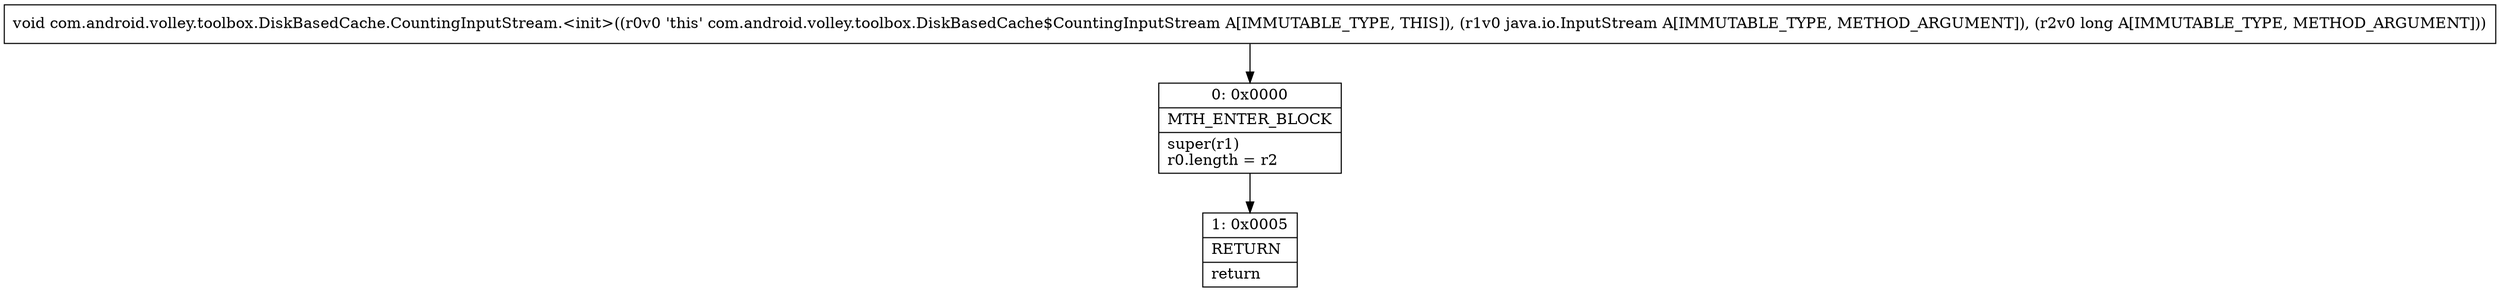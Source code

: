 digraph "CFG forcom.android.volley.toolbox.DiskBasedCache.CountingInputStream.\<init\>(Ljava\/io\/InputStream;J)V" {
Node_0 [shape=record,label="{0\:\ 0x0000|MTH_ENTER_BLOCK\l|super(r1)\lr0.length = r2\l}"];
Node_1 [shape=record,label="{1\:\ 0x0005|RETURN\l|return\l}"];
MethodNode[shape=record,label="{void com.android.volley.toolbox.DiskBasedCache.CountingInputStream.\<init\>((r0v0 'this' com.android.volley.toolbox.DiskBasedCache$CountingInputStream A[IMMUTABLE_TYPE, THIS]), (r1v0 java.io.InputStream A[IMMUTABLE_TYPE, METHOD_ARGUMENT]), (r2v0 long A[IMMUTABLE_TYPE, METHOD_ARGUMENT])) }"];
MethodNode -> Node_0;
Node_0 -> Node_1;
}

